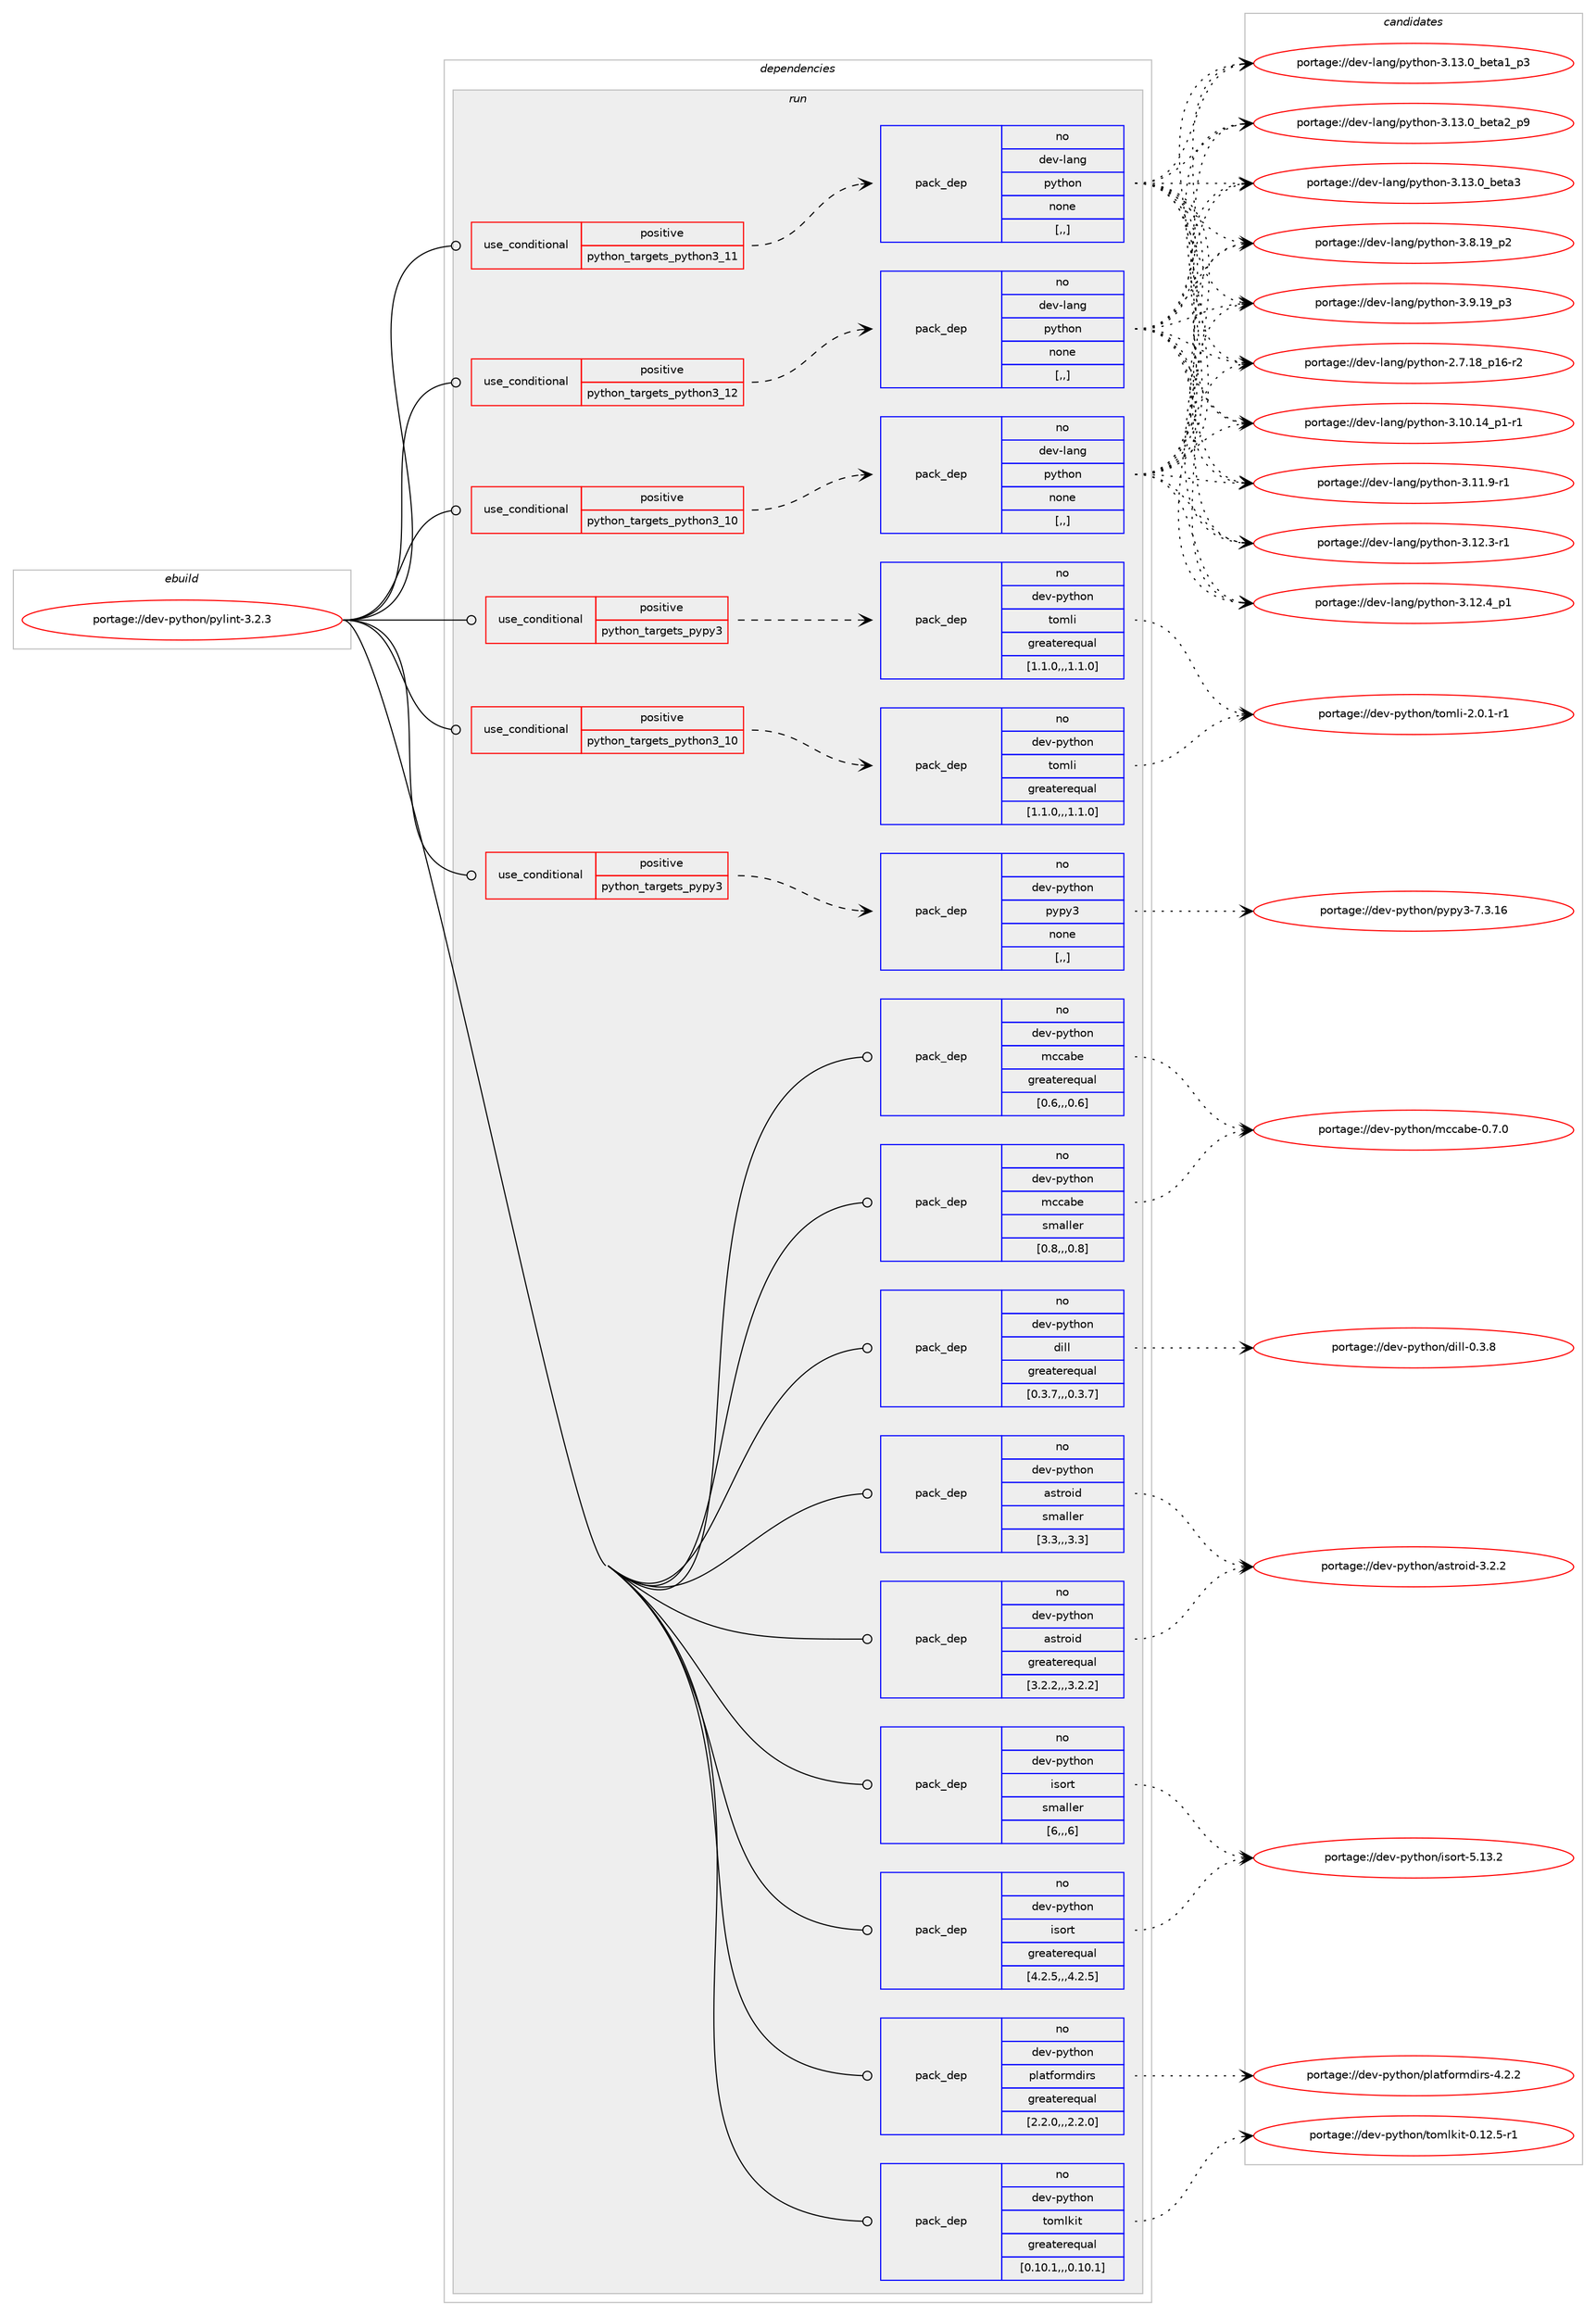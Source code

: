 digraph prolog {

# *************
# Graph options
# *************

newrank=true;
concentrate=true;
compound=true;
graph [rankdir=LR,fontname=Helvetica,fontsize=10,ranksep=1.5];#, ranksep=2.5, nodesep=0.2];
edge  [arrowhead=vee];
node  [fontname=Helvetica,fontsize=10];

# **********
# The ebuild
# **********

subgraph cluster_leftcol {
color=gray;
label=<<i>ebuild</i>>;
id [label="portage://dev-python/pylint-3.2.3", color=red, width=4, href="../dev-python/pylint-3.2.3.svg"];
}

# ****************
# The dependencies
# ****************

subgraph cluster_midcol {
color=gray;
label=<<i>dependencies</i>>;
subgraph cluster_compile {
fillcolor="#eeeeee";
style=filled;
label=<<i>compile</i>>;
}
subgraph cluster_compileandrun {
fillcolor="#eeeeee";
style=filled;
label=<<i>compile and run</i>>;
}
subgraph cluster_run {
fillcolor="#eeeeee";
style=filled;
label=<<i>run</i>>;
subgraph cond35983 {
dependency153295 [label=<<TABLE BORDER="0" CELLBORDER="1" CELLSPACING="0" CELLPADDING="4"><TR><TD ROWSPAN="3" CELLPADDING="10">use_conditional</TD></TR><TR><TD>positive</TD></TR><TR><TD>python_targets_pypy3</TD></TR></TABLE>>, shape=none, color=red];
subgraph pack116091 {
dependency153296 [label=<<TABLE BORDER="0" CELLBORDER="1" CELLSPACING="0" CELLPADDING="4" WIDTH="220"><TR><TD ROWSPAN="6" CELLPADDING="30">pack_dep</TD></TR><TR><TD WIDTH="110">no</TD></TR><TR><TD>dev-python</TD></TR><TR><TD>pypy3</TD></TR><TR><TD>none</TD></TR><TR><TD>[,,]</TD></TR></TABLE>>, shape=none, color=blue];
}
dependency153295:e -> dependency153296:w [weight=20,style="dashed",arrowhead="vee"];
}
id:e -> dependency153295:w [weight=20,style="solid",arrowhead="odot"];
subgraph cond35984 {
dependency153297 [label=<<TABLE BORDER="0" CELLBORDER="1" CELLSPACING="0" CELLPADDING="4"><TR><TD ROWSPAN="3" CELLPADDING="10">use_conditional</TD></TR><TR><TD>positive</TD></TR><TR><TD>python_targets_pypy3</TD></TR></TABLE>>, shape=none, color=red];
subgraph pack116092 {
dependency153298 [label=<<TABLE BORDER="0" CELLBORDER="1" CELLSPACING="0" CELLPADDING="4" WIDTH="220"><TR><TD ROWSPAN="6" CELLPADDING="30">pack_dep</TD></TR><TR><TD WIDTH="110">no</TD></TR><TR><TD>dev-python</TD></TR><TR><TD>tomli</TD></TR><TR><TD>greaterequal</TD></TR><TR><TD>[1.1.0,,,1.1.0]</TD></TR></TABLE>>, shape=none, color=blue];
}
dependency153297:e -> dependency153298:w [weight=20,style="dashed",arrowhead="vee"];
}
id:e -> dependency153297:w [weight=20,style="solid",arrowhead="odot"];
subgraph cond35985 {
dependency153299 [label=<<TABLE BORDER="0" CELLBORDER="1" CELLSPACING="0" CELLPADDING="4"><TR><TD ROWSPAN="3" CELLPADDING="10">use_conditional</TD></TR><TR><TD>positive</TD></TR><TR><TD>python_targets_python3_10</TD></TR></TABLE>>, shape=none, color=red];
subgraph pack116093 {
dependency153300 [label=<<TABLE BORDER="0" CELLBORDER="1" CELLSPACING="0" CELLPADDING="4" WIDTH="220"><TR><TD ROWSPAN="6" CELLPADDING="30">pack_dep</TD></TR><TR><TD WIDTH="110">no</TD></TR><TR><TD>dev-lang</TD></TR><TR><TD>python</TD></TR><TR><TD>none</TD></TR><TR><TD>[,,]</TD></TR></TABLE>>, shape=none, color=blue];
}
dependency153299:e -> dependency153300:w [weight=20,style="dashed",arrowhead="vee"];
}
id:e -> dependency153299:w [weight=20,style="solid",arrowhead="odot"];
subgraph cond35986 {
dependency153301 [label=<<TABLE BORDER="0" CELLBORDER="1" CELLSPACING="0" CELLPADDING="4"><TR><TD ROWSPAN="3" CELLPADDING="10">use_conditional</TD></TR><TR><TD>positive</TD></TR><TR><TD>python_targets_python3_10</TD></TR></TABLE>>, shape=none, color=red];
subgraph pack116094 {
dependency153302 [label=<<TABLE BORDER="0" CELLBORDER="1" CELLSPACING="0" CELLPADDING="4" WIDTH="220"><TR><TD ROWSPAN="6" CELLPADDING="30">pack_dep</TD></TR><TR><TD WIDTH="110">no</TD></TR><TR><TD>dev-python</TD></TR><TR><TD>tomli</TD></TR><TR><TD>greaterequal</TD></TR><TR><TD>[1.1.0,,,1.1.0]</TD></TR></TABLE>>, shape=none, color=blue];
}
dependency153301:e -> dependency153302:w [weight=20,style="dashed",arrowhead="vee"];
}
id:e -> dependency153301:w [weight=20,style="solid",arrowhead="odot"];
subgraph cond35987 {
dependency153303 [label=<<TABLE BORDER="0" CELLBORDER="1" CELLSPACING="0" CELLPADDING="4"><TR><TD ROWSPAN="3" CELLPADDING="10">use_conditional</TD></TR><TR><TD>positive</TD></TR><TR><TD>python_targets_python3_11</TD></TR></TABLE>>, shape=none, color=red];
subgraph pack116095 {
dependency153304 [label=<<TABLE BORDER="0" CELLBORDER="1" CELLSPACING="0" CELLPADDING="4" WIDTH="220"><TR><TD ROWSPAN="6" CELLPADDING="30">pack_dep</TD></TR><TR><TD WIDTH="110">no</TD></TR><TR><TD>dev-lang</TD></TR><TR><TD>python</TD></TR><TR><TD>none</TD></TR><TR><TD>[,,]</TD></TR></TABLE>>, shape=none, color=blue];
}
dependency153303:e -> dependency153304:w [weight=20,style="dashed",arrowhead="vee"];
}
id:e -> dependency153303:w [weight=20,style="solid",arrowhead="odot"];
subgraph cond35988 {
dependency153305 [label=<<TABLE BORDER="0" CELLBORDER="1" CELLSPACING="0" CELLPADDING="4"><TR><TD ROWSPAN="3" CELLPADDING="10">use_conditional</TD></TR><TR><TD>positive</TD></TR><TR><TD>python_targets_python3_12</TD></TR></TABLE>>, shape=none, color=red];
subgraph pack116096 {
dependency153306 [label=<<TABLE BORDER="0" CELLBORDER="1" CELLSPACING="0" CELLPADDING="4" WIDTH="220"><TR><TD ROWSPAN="6" CELLPADDING="30">pack_dep</TD></TR><TR><TD WIDTH="110">no</TD></TR><TR><TD>dev-lang</TD></TR><TR><TD>python</TD></TR><TR><TD>none</TD></TR><TR><TD>[,,]</TD></TR></TABLE>>, shape=none, color=blue];
}
dependency153305:e -> dependency153306:w [weight=20,style="dashed",arrowhead="vee"];
}
id:e -> dependency153305:w [weight=20,style="solid",arrowhead="odot"];
subgraph pack116097 {
dependency153307 [label=<<TABLE BORDER="0" CELLBORDER="1" CELLSPACING="0" CELLPADDING="4" WIDTH="220"><TR><TD ROWSPAN="6" CELLPADDING="30">pack_dep</TD></TR><TR><TD WIDTH="110">no</TD></TR><TR><TD>dev-python</TD></TR><TR><TD>astroid</TD></TR><TR><TD>greaterequal</TD></TR><TR><TD>[3.2.2,,,3.2.2]</TD></TR></TABLE>>, shape=none, color=blue];
}
id:e -> dependency153307:w [weight=20,style="solid",arrowhead="odot"];
subgraph pack116098 {
dependency153308 [label=<<TABLE BORDER="0" CELLBORDER="1" CELLSPACING="0" CELLPADDING="4" WIDTH="220"><TR><TD ROWSPAN="6" CELLPADDING="30">pack_dep</TD></TR><TR><TD WIDTH="110">no</TD></TR><TR><TD>dev-python</TD></TR><TR><TD>astroid</TD></TR><TR><TD>smaller</TD></TR><TR><TD>[3.3,,,3.3]</TD></TR></TABLE>>, shape=none, color=blue];
}
id:e -> dependency153308:w [weight=20,style="solid",arrowhead="odot"];
subgraph pack116099 {
dependency153309 [label=<<TABLE BORDER="0" CELLBORDER="1" CELLSPACING="0" CELLPADDING="4" WIDTH="220"><TR><TD ROWSPAN="6" CELLPADDING="30">pack_dep</TD></TR><TR><TD WIDTH="110">no</TD></TR><TR><TD>dev-python</TD></TR><TR><TD>dill</TD></TR><TR><TD>greaterequal</TD></TR><TR><TD>[0.3.7,,,0.3.7]</TD></TR></TABLE>>, shape=none, color=blue];
}
id:e -> dependency153309:w [weight=20,style="solid",arrowhead="odot"];
subgraph pack116100 {
dependency153310 [label=<<TABLE BORDER="0" CELLBORDER="1" CELLSPACING="0" CELLPADDING="4" WIDTH="220"><TR><TD ROWSPAN="6" CELLPADDING="30">pack_dep</TD></TR><TR><TD WIDTH="110">no</TD></TR><TR><TD>dev-python</TD></TR><TR><TD>isort</TD></TR><TR><TD>greaterequal</TD></TR><TR><TD>[4.2.5,,,4.2.5]</TD></TR></TABLE>>, shape=none, color=blue];
}
id:e -> dependency153310:w [weight=20,style="solid",arrowhead="odot"];
subgraph pack116101 {
dependency153311 [label=<<TABLE BORDER="0" CELLBORDER="1" CELLSPACING="0" CELLPADDING="4" WIDTH="220"><TR><TD ROWSPAN="6" CELLPADDING="30">pack_dep</TD></TR><TR><TD WIDTH="110">no</TD></TR><TR><TD>dev-python</TD></TR><TR><TD>isort</TD></TR><TR><TD>smaller</TD></TR><TR><TD>[6,,,6]</TD></TR></TABLE>>, shape=none, color=blue];
}
id:e -> dependency153311:w [weight=20,style="solid",arrowhead="odot"];
subgraph pack116102 {
dependency153312 [label=<<TABLE BORDER="0" CELLBORDER="1" CELLSPACING="0" CELLPADDING="4" WIDTH="220"><TR><TD ROWSPAN="6" CELLPADDING="30">pack_dep</TD></TR><TR><TD WIDTH="110">no</TD></TR><TR><TD>dev-python</TD></TR><TR><TD>mccabe</TD></TR><TR><TD>greaterequal</TD></TR><TR><TD>[0.6,,,0.6]</TD></TR></TABLE>>, shape=none, color=blue];
}
id:e -> dependency153312:w [weight=20,style="solid",arrowhead="odot"];
subgraph pack116103 {
dependency153313 [label=<<TABLE BORDER="0" CELLBORDER="1" CELLSPACING="0" CELLPADDING="4" WIDTH="220"><TR><TD ROWSPAN="6" CELLPADDING="30">pack_dep</TD></TR><TR><TD WIDTH="110">no</TD></TR><TR><TD>dev-python</TD></TR><TR><TD>mccabe</TD></TR><TR><TD>smaller</TD></TR><TR><TD>[0.8,,,0.8]</TD></TR></TABLE>>, shape=none, color=blue];
}
id:e -> dependency153313:w [weight=20,style="solid",arrowhead="odot"];
subgraph pack116104 {
dependency153314 [label=<<TABLE BORDER="0" CELLBORDER="1" CELLSPACING="0" CELLPADDING="4" WIDTH="220"><TR><TD ROWSPAN="6" CELLPADDING="30">pack_dep</TD></TR><TR><TD WIDTH="110">no</TD></TR><TR><TD>dev-python</TD></TR><TR><TD>platformdirs</TD></TR><TR><TD>greaterequal</TD></TR><TR><TD>[2.2.0,,,2.2.0]</TD></TR></TABLE>>, shape=none, color=blue];
}
id:e -> dependency153314:w [weight=20,style="solid",arrowhead="odot"];
subgraph pack116105 {
dependency153315 [label=<<TABLE BORDER="0" CELLBORDER="1" CELLSPACING="0" CELLPADDING="4" WIDTH="220"><TR><TD ROWSPAN="6" CELLPADDING="30">pack_dep</TD></TR><TR><TD WIDTH="110">no</TD></TR><TR><TD>dev-python</TD></TR><TR><TD>tomlkit</TD></TR><TR><TD>greaterequal</TD></TR><TR><TD>[0.10.1,,,0.10.1]</TD></TR></TABLE>>, shape=none, color=blue];
}
id:e -> dependency153315:w [weight=20,style="solid",arrowhead="odot"];
}
}

# **************
# The candidates
# **************

subgraph cluster_choices {
rank=same;
color=gray;
label=<<i>candidates</i>>;

subgraph choice116091 {
color=black;
nodesep=1;
choice10010111845112121116104111110471121211121215145554651464954 [label="portage://dev-python/pypy3-7.3.16", color=red, width=4,href="../dev-python/pypy3-7.3.16.svg"];
dependency153296:e -> choice10010111845112121116104111110471121211121215145554651464954:w [style=dotted,weight="100"];
}
subgraph choice116092 {
color=black;
nodesep=1;
choice10010111845112121116104111110471161111091081054550464846494511449 [label="portage://dev-python/tomli-2.0.1-r1", color=red, width=4,href="../dev-python/tomli-2.0.1-r1.svg"];
dependency153298:e -> choice10010111845112121116104111110471161111091081054550464846494511449:w [style=dotted,weight="100"];
}
subgraph choice116093 {
color=black;
nodesep=1;
choice100101118451089711010347112121116104111110455046554649569511249544511450 [label="portage://dev-lang/python-2.7.18_p16-r2", color=red, width=4,href="../dev-lang/python-2.7.18_p16-r2.svg"];
choice100101118451089711010347112121116104111110455146494846495295112494511449 [label="portage://dev-lang/python-3.10.14_p1-r1", color=red, width=4,href="../dev-lang/python-3.10.14_p1-r1.svg"];
choice100101118451089711010347112121116104111110455146494946574511449 [label="portage://dev-lang/python-3.11.9-r1", color=red, width=4,href="../dev-lang/python-3.11.9-r1.svg"];
choice100101118451089711010347112121116104111110455146495046514511449 [label="portage://dev-lang/python-3.12.3-r1", color=red, width=4,href="../dev-lang/python-3.12.3-r1.svg"];
choice100101118451089711010347112121116104111110455146495046529511249 [label="portage://dev-lang/python-3.12.4_p1", color=red, width=4,href="../dev-lang/python-3.12.4_p1.svg"];
choice10010111845108971101034711212111610411111045514649514648959810111697499511251 [label="portage://dev-lang/python-3.13.0_beta1_p3", color=red, width=4,href="../dev-lang/python-3.13.0_beta1_p3.svg"];
choice10010111845108971101034711212111610411111045514649514648959810111697509511257 [label="portage://dev-lang/python-3.13.0_beta2_p9", color=red, width=4,href="../dev-lang/python-3.13.0_beta2_p9.svg"];
choice1001011184510897110103471121211161041111104551464951464895981011169751 [label="portage://dev-lang/python-3.13.0_beta3", color=red, width=4,href="../dev-lang/python-3.13.0_beta3.svg"];
choice100101118451089711010347112121116104111110455146564649579511250 [label="portage://dev-lang/python-3.8.19_p2", color=red, width=4,href="../dev-lang/python-3.8.19_p2.svg"];
choice100101118451089711010347112121116104111110455146574649579511251 [label="portage://dev-lang/python-3.9.19_p3", color=red, width=4,href="../dev-lang/python-3.9.19_p3.svg"];
dependency153300:e -> choice100101118451089711010347112121116104111110455046554649569511249544511450:w [style=dotted,weight="100"];
dependency153300:e -> choice100101118451089711010347112121116104111110455146494846495295112494511449:w [style=dotted,weight="100"];
dependency153300:e -> choice100101118451089711010347112121116104111110455146494946574511449:w [style=dotted,weight="100"];
dependency153300:e -> choice100101118451089711010347112121116104111110455146495046514511449:w [style=dotted,weight="100"];
dependency153300:e -> choice100101118451089711010347112121116104111110455146495046529511249:w [style=dotted,weight="100"];
dependency153300:e -> choice10010111845108971101034711212111610411111045514649514648959810111697499511251:w [style=dotted,weight="100"];
dependency153300:e -> choice10010111845108971101034711212111610411111045514649514648959810111697509511257:w [style=dotted,weight="100"];
dependency153300:e -> choice1001011184510897110103471121211161041111104551464951464895981011169751:w [style=dotted,weight="100"];
dependency153300:e -> choice100101118451089711010347112121116104111110455146564649579511250:w [style=dotted,weight="100"];
dependency153300:e -> choice100101118451089711010347112121116104111110455146574649579511251:w [style=dotted,weight="100"];
}
subgraph choice116094 {
color=black;
nodesep=1;
choice10010111845112121116104111110471161111091081054550464846494511449 [label="portage://dev-python/tomli-2.0.1-r1", color=red, width=4,href="../dev-python/tomli-2.0.1-r1.svg"];
dependency153302:e -> choice10010111845112121116104111110471161111091081054550464846494511449:w [style=dotted,weight="100"];
}
subgraph choice116095 {
color=black;
nodesep=1;
choice100101118451089711010347112121116104111110455046554649569511249544511450 [label="portage://dev-lang/python-2.7.18_p16-r2", color=red, width=4,href="../dev-lang/python-2.7.18_p16-r2.svg"];
choice100101118451089711010347112121116104111110455146494846495295112494511449 [label="portage://dev-lang/python-3.10.14_p1-r1", color=red, width=4,href="../dev-lang/python-3.10.14_p1-r1.svg"];
choice100101118451089711010347112121116104111110455146494946574511449 [label="portage://dev-lang/python-3.11.9-r1", color=red, width=4,href="../dev-lang/python-3.11.9-r1.svg"];
choice100101118451089711010347112121116104111110455146495046514511449 [label="portage://dev-lang/python-3.12.3-r1", color=red, width=4,href="../dev-lang/python-3.12.3-r1.svg"];
choice100101118451089711010347112121116104111110455146495046529511249 [label="portage://dev-lang/python-3.12.4_p1", color=red, width=4,href="../dev-lang/python-3.12.4_p1.svg"];
choice10010111845108971101034711212111610411111045514649514648959810111697499511251 [label="portage://dev-lang/python-3.13.0_beta1_p3", color=red, width=4,href="../dev-lang/python-3.13.0_beta1_p3.svg"];
choice10010111845108971101034711212111610411111045514649514648959810111697509511257 [label="portage://dev-lang/python-3.13.0_beta2_p9", color=red, width=4,href="../dev-lang/python-3.13.0_beta2_p9.svg"];
choice1001011184510897110103471121211161041111104551464951464895981011169751 [label="portage://dev-lang/python-3.13.0_beta3", color=red, width=4,href="../dev-lang/python-3.13.0_beta3.svg"];
choice100101118451089711010347112121116104111110455146564649579511250 [label="portage://dev-lang/python-3.8.19_p2", color=red, width=4,href="../dev-lang/python-3.8.19_p2.svg"];
choice100101118451089711010347112121116104111110455146574649579511251 [label="portage://dev-lang/python-3.9.19_p3", color=red, width=4,href="../dev-lang/python-3.9.19_p3.svg"];
dependency153304:e -> choice100101118451089711010347112121116104111110455046554649569511249544511450:w [style=dotted,weight="100"];
dependency153304:e -> choice100101118451089711010347112121116104111110455146494846495295112494511449:w [style=dotted,weight="100"];
dependency153304:e -> choice100101118451089711010347112121116104111110455146494946574511449:w [style=dotted,weight="100"];
dependency153304:e -> choice100101118451089711010347112121116104111110455146495046514511449:w [style=dotted,weight="100"];
dependency153304:e -> choice100101118451089711010347112121116104111110455146495046529511249:w [style=dotted,weight="100"];
dependency153304:e -> choice10010111845108971101034711212111610411111045514649514648959810111697499511251:w [style=dotted,weight="100"];
dependency153304:e -> choice10010111845108971101034711212111610411111045514649514648959810111697509511257:w [style=dotted,weight="100"];
dependency153304:e -> choice1001011184510897110103471121211161041111104551464951464895981011169751:w [style=dotted,weight="100"];
dependency153304:e -> choice100101118451089711010347112121116104111110455146564649579511250:w [style=dotted,weight="100"];
dependency153304:e -> choice100101118451089711010347112121116104111110455146574649579511251:w [style=dotted,weight="100"];
}
subgraph choice116096 {
color=black;
nodesep=1;
choice100101118451089711010347112121116104111110455046554649569511249544511450 [label="portage://dev-lang/python-2.7.18_p16-r2", color=red, width=4,href="../dev-lang/python-2.7.18_p16-r2.svg"];
choice100101118451089711010347112121116104111110455146494846495295112494511449 [label="portage://dev-lang/python-3.10.14_p1-r1", color=red, width=4,href="../dev-lang/python-3.10.14_p1-r1.svg"];
choice100101118451089711010347112121116104111110455146494946574511449 [label="portage://dev-lang/python-3.11.9-r1", color=red, width=4,href="../dev-lang/python-3.11.9-r1.svg"];
choice100101118451089711010347112121116104111110455146495046514511449 [label="portage://dev-lang/python-3.12.3-r1", color=red, width=4,href="../dev-lang/python-3.12.3-r1.svg"];
choice100101118451089711010347112121116104111110455146495046529511249 [label="portage://dev-lang/python-3.12.4_p1", color=red, width=4,href="../dev-lang/python-3.12.4_p1.svg"];
choice10010111845108971101034711212111610411111045514649514648959810111697499511251 [label="portage://dev-lang/python-3.13.0_beta1_p3", color=red, width=4,href="../dev-lang/python-3.13.0_beta1_p3.svg"];
choice10010111845108971101034711212111610411111045514649514648959810111697509511257 [label="portage://dev-lang/python-3.13.0_beta2_p9", color=red, width=4,href="../dev-lang/python-3.13.0_beta2_p9.svg"];
choice1001011184510897110103471121211161041111104551464951464895981011169751 [label="portage://dev-lang/python-3.13.0_beta3", color=red, width=4,href="../dev-lang/python-3.13.0_beta3.svg"];
choice100101118451089711010347112121116104111110455146564649579511250 [label="portage://dev-lang/python-3.8.19_p2", color=red, width=4,href="../dev-lang/python-3.8.19_p2.svg"];
choice100101118451089711010347112121116104111110455146574649579511251 [label="portage://dev-lang/python-3.9.19_p3", color=red, width=4,href="../dev-lang/python-3.9.19_p3.svg"];
dependency153306:e -> choice100101118451089711010347112121116104111110455046554649569511249544511450:w [style=dotted,weight="100"];
dependency153306:e -> choice100101118451089711010347112121116104111110455146494846495295112494511449:w [style=dotted,weight="100"];
dependency153306:e -> choice100101118451089711010347112121116104111110455146494946574511449:w [style=dotted,weight="100"];
dependency153306:e -> choice100101118451089711010347112121116104111110455146495046514511449:w [style=dotted,weight="100"];
dependency153306:e -> choice100101118451089711010347112121116104111110455146495046529511249:w [style=dotted,weight="100"];
dependency153306:e -> choice10010111845108971101034711212111610411111045514649514648959810111697499511251:w [style=dotted,weight="100"];
dependency153306:e -> choice10010111845108971101034711212111610411111045514649514648959810111697509511257:w [style=dotted,weight="100"];
dependency153306:e -> choice1001011184510897110103471121211161041111104551464951464895981011169751:w [style=dotted,weight="100"];
dependency153306:e -> choice100101118451089711010347112121116104111110455146564649579511250:w [style=dotted,weight="100"];
dependency153306:e -> choice100101118451089711010347112121116104111110455146574649579511251:w [style=dotted,weight="100"];
}
subgraph choice116097 {
color=black;
nodesep=1;
choice100101118451121211161041111104797115116114111105100455146504650 [label="portage://dev-python/astroid-3.2.2", color=red, width=4,href="../dev-python/astroid-3.2.2.svg"];
dependency153307:e -> choice100101118451121211161041111104797115116114111105100455146504650:w [style=dotted,weight="100"];
}
subgraph choice116098 {
color=black;
nodesep=1;
choice100101118451121211161041111104797115116114111105100455146504650 [label="portage://dev-python/astroid-3.2.2", color=red, width=4,href="../dev-python/astroid-3.2.2.svg"];
dependency153308:e -> choice100101118451121211161041111104797115116114111105100455146504650:w [style=dotted,weight="100"];
}
subgraph choice116099 {
color=black;
nodesep=1;
choice1001011184511212111610411111047100105108108454846514656 [label="portage://dev-python/dill-0.3.8", color=red, width=4,href="../dev-python/dill-0.3.8.svg"];
dependency153309:e -> choice1001011184511212111610411111047100105108108454846514656:w [style=dotted,weight="100"];
}
subgraph choice116100 {
color=black;
nodesep=1;
choice100101118451121211161041111104710511511111411645534649514650 [label="portage://dev-python/isort-5.13.2", color=red, width=4,href="../dev-python/isort-5.13.2.svg"];
dependency153310:e -> choice100101118451121211161041111104710511511111411645534649514650:w [style=dotted,weight="100"];
}
subgraph choice116101 {
color=black;
nodesep=1;
choice100101118451121211161041111104710511511111411645534649514650 [label="portage://dev-python/isort-5.13.2", color=red, width=4,href="../dev-python/isort-5.13.2.svg"];
dependency153311:e -> choice100101118451121211161041111104710511511111411645534649514650:w [style=dotted,weight="100"];
}
subgraph choice116102 {
color=black;
nodesep=1;
choice100101118451121211161041111104710999999798101454846554648 [label="portage://dev-python/mccabe-0.7.0", color=red, width=4,href="../dev-python/mccabe-0.7.0.svg"];
dependency153312:e -> choice100101118451121211161041111104710999999798101454846554648:w [style=dotted,weight="100"];
}
subgraph choice116103 {
color=black;
nodesep=1;
choice100101118451121211161041111104710999999798101454846554648 [label="portage://dev-python/mccabe-0.7.0", color=red, width=4,href="../dev-python/mccabe-0.7.0.svg"];
dependency153313:e -> choice100101118451121211161041111104710999999798101454846554648:w [style=dotted,weight="100"];
}
subgraph choice116104 {
color=black;
nodesep=1;
choice100101118451121211161041111104711210897116102111114109100105114115455246504650 [label="portage://dev-python/platformdirs-4.2.2", color=red, width=4,href="../dev-python/platformdirs-4.2.2.svg"];
dependency153314:e -> choice100101118451121211161041111104711210897116102111114109100105114115455246504650:w [style=dotted,weight="100"];
}
subgraph choice116105 {
color=black;
nodesep=1;
choice1001011184511212111610411111047116111109108107105116454846495046534511449 [label="portage://dev-python/tomlkit-0.12.5-r1", color=red, width=4,href="../dev-python/tomlkit-0.12.5-r1.svg"];
dependency153315:e -> choice1001011184511212111610411111047116111109108107105116454846495046534511449:w [style=dotted,weight="100"];
}
}

}
